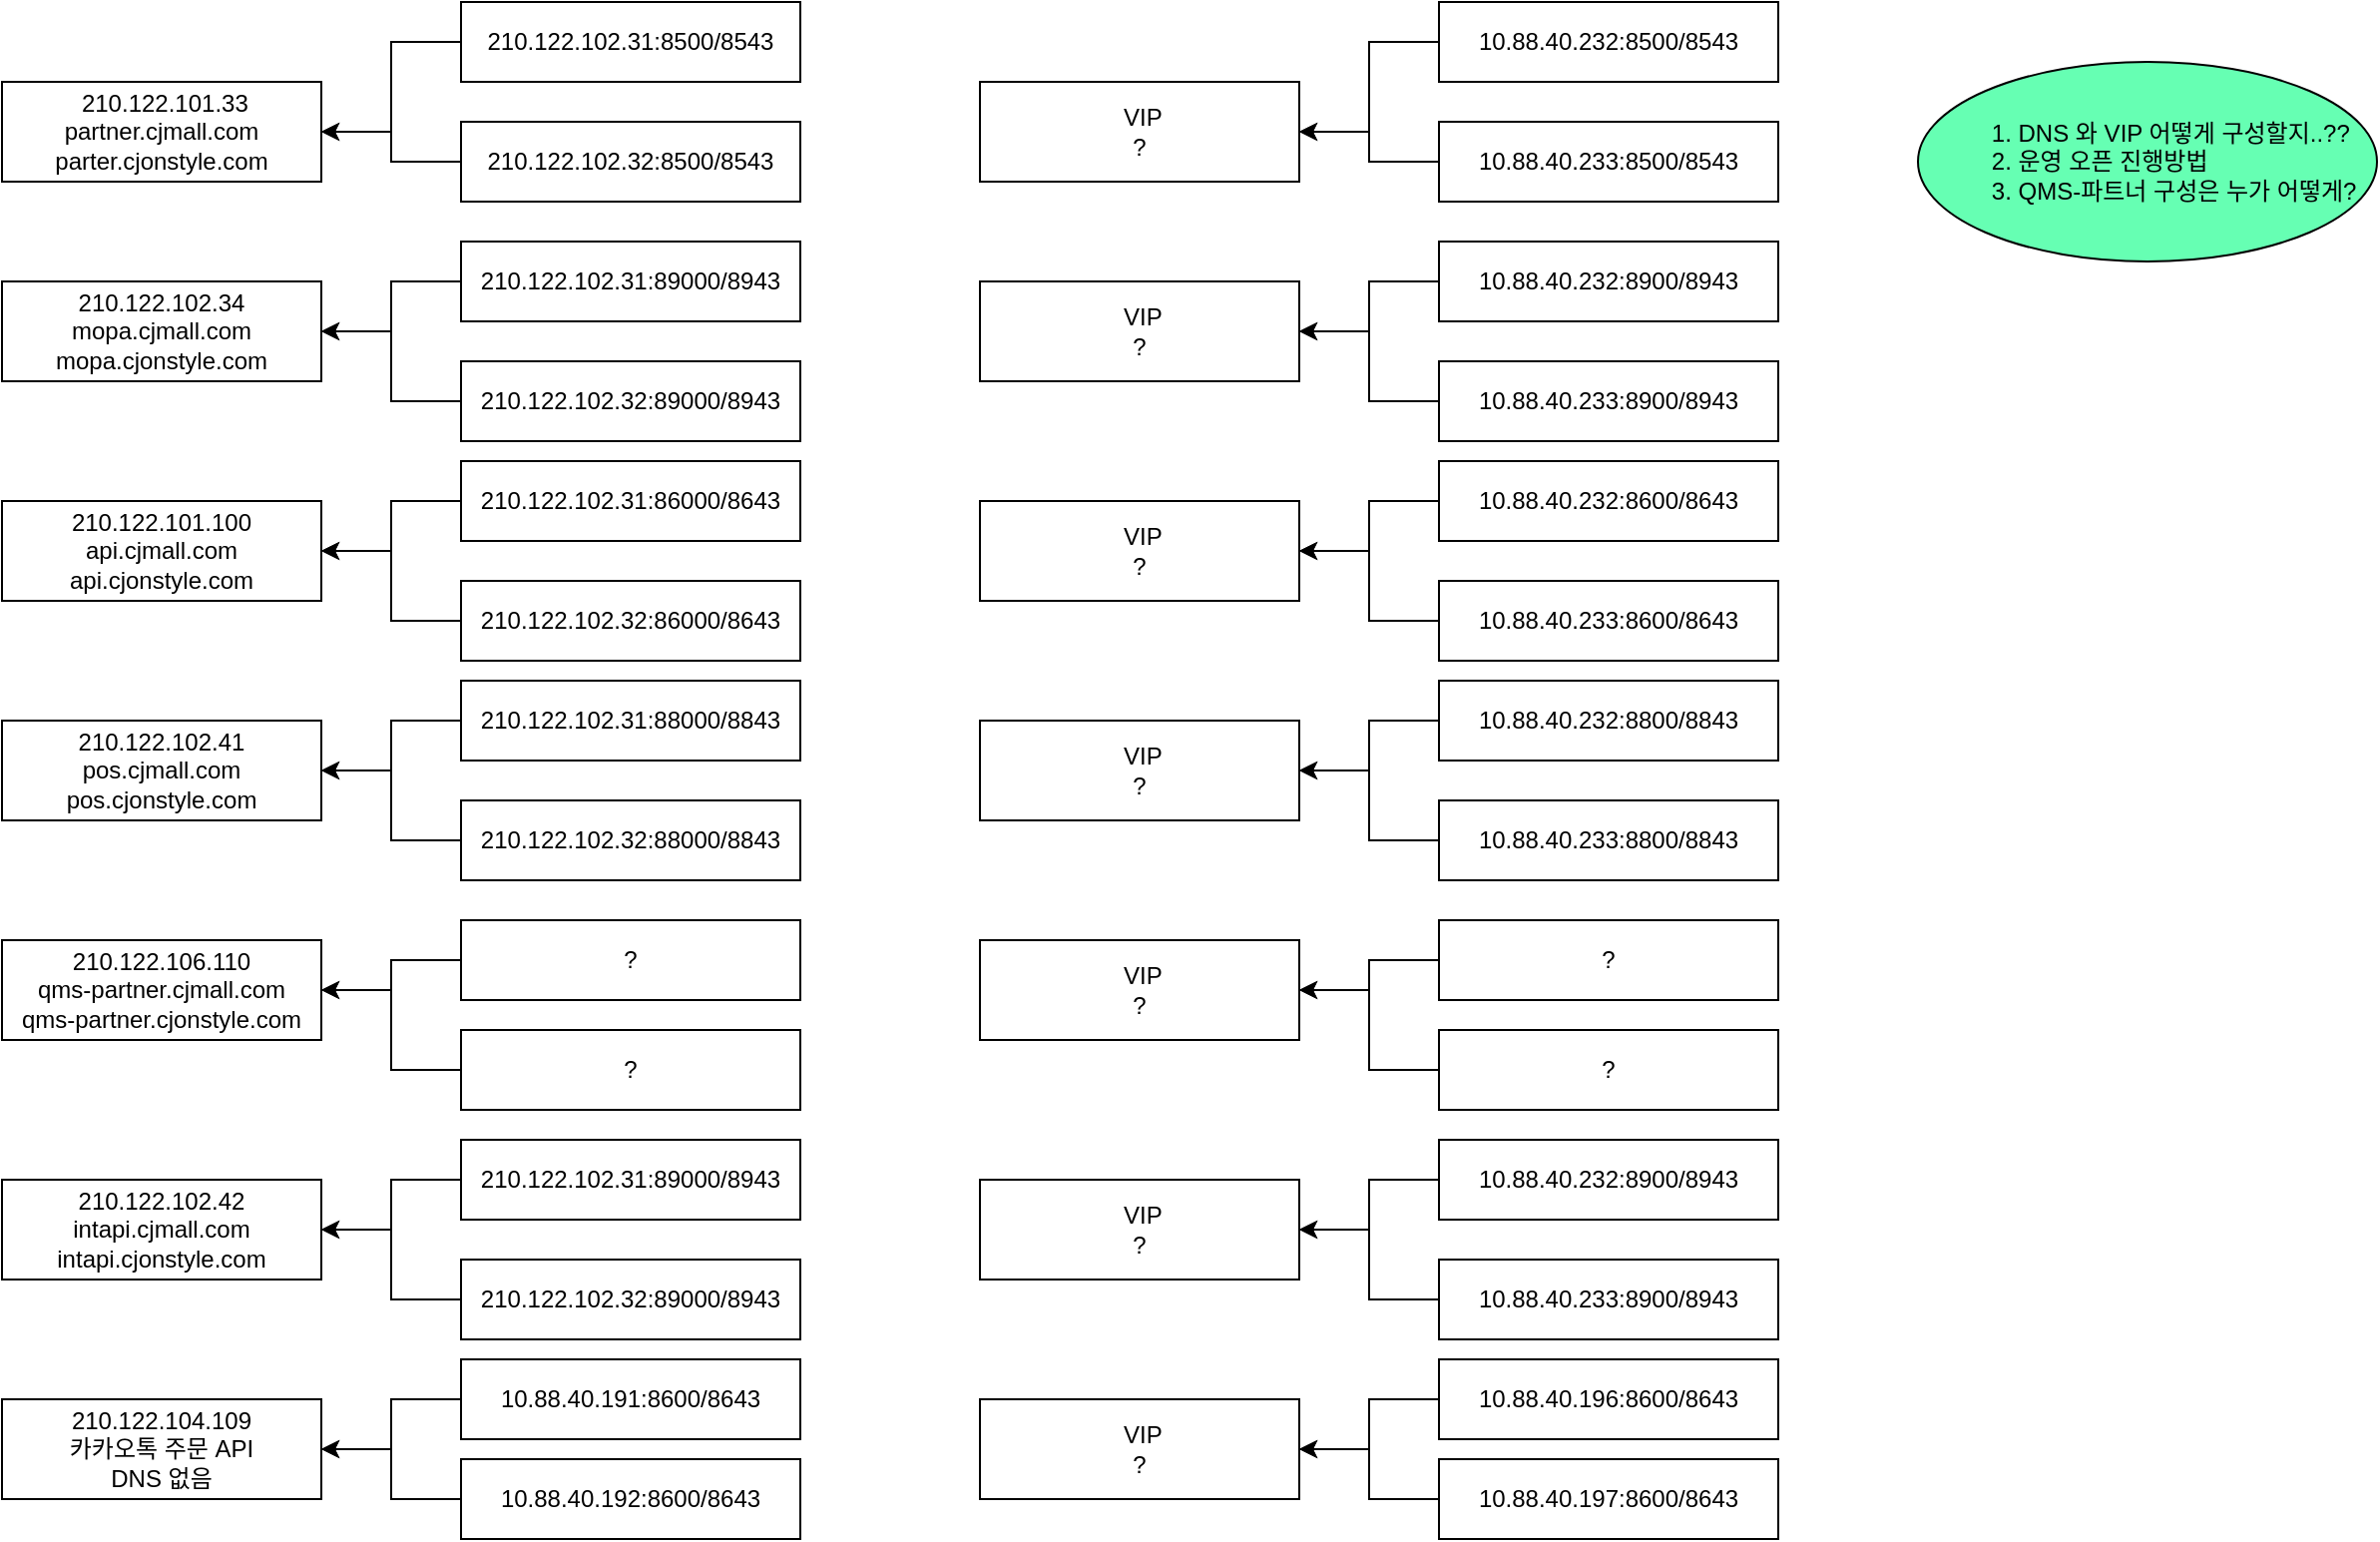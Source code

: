 <mxfile version="14.5.8" type="github">
  <diagram id="5hyMWRGSqQ4SlB6LDzxA" name="Page-1">
    <mxGraphModel dx="1422" dy="772" grid="1" gridSize="10" guides="1" tooltips="1" connect="1" arrows="1" fold="1" page="1" pageScale="1" pageWidth="827" pageHeight="1169" math="0" shadow="0">
      <root>
        <mxCell id="0" />
        <mxCell id="1" parent="0" />
        <mxCell id="tawx1T94hFqLpHu8qOPG-3" value="&amp;nbsp;210.122.101.33&lt;br&gt;partner.cjmall.com&lt;br&gt;parter.cjonstyle.com" style="rounded=0;whiteSpace=wrap;html=1;" vertex="1" parent="1">
          <mxGeometry x="40" y="70" width="160" height="50" as="geometry" />
        </mxCell>
        <mxCell id="tawx1T94hFqLpHu8qOPG-4" value="210.122.102.34&lt;br&gt;mopa.cjmall.com&lt;br&gt;mopa.cjonstyle.com" style="rounded=0;whiteSpace=wrap;html=1;" vertex="1" parent="1">
          <mxGeometry x="40" y="170" width="160" height="50" as="geometry" />
        </mxCell>
        <mxCell id="tawx1T94hFqLpHu8qOPG-5" value="210.122.101.100&lt;br&gt;api.cjmall.com&lt;br&gt;api.cjonstyle.com" style="rounded=0;whiteSpace=wrap;html=1;" vertex="1" parent="1">
          <mxGeometry x="40" y="280" width="160" height="50" as="geometry" />
        </mxCell>
        <mxCell id="tawx1T94hFqLpHu8qOPG-6" value="210.122.102.41&lt;br&gt;pos.cjmall.com&lt;br&gt;pos.cjonstyle.com" style="rounded=0;whiteSpace=wrap;html=1;" vertex="1" parent="1">
          <mxGeometry x="40" y="390" width="160" height="50" as="geometry" />
        </mxCell>
        <mxCell id="tawx1T94hFqLpHu8qOPG-7" value="210.122.106.110&lt;br&gt;qms-partner.cjmall.com&lt;br&gt;qms-partner.cjonstyle.com" style="rounded=0;whiteSpace=wrap;html=1;" vertex="1" parent="1">
          <mxGeometry x="40" y="500" width="160" height="50" as="geometry" />
        </mxCell>
        <mxCell id="tawx1T94hFqLpHu8qOPG-8" value="210.122.102.42&lt;br&gt;intapi.cjmall.com&lt;br&gt;intapi.cjonstyle.com" style="rounded=0;whiteSpace=wrap;html=1;" vertex="1" parent="1">
          <mxGeometry x="40" y="620" width="160" height="50" as="geometry" />
        </mxCell>
        <mxCell id="tawx1T94hFqLpHu8qOPG-9" value="210.122.104.109&lt;br&gt;카카오톡 주문 API&lt;br&gt;DNS 없음" style="rounded=0;whiteSpace=wrap;html=1;" vertex="1" parent="1">
          <mxGeometry x="40" y="730" width="160" height="50" as="geometry" />
        </mxCell>
        <mxCell id="tawx1T94hFqLpHu8qOPG-28" style="edgeStyle=orthogonalEdgeStyle;rounded=0;orthogonalLoop=1;jettySize=auto;html=1;" edge="1" parent="1" source="tawx1T94hFqLpHu8qOPG-11" target="tawx1T94hFqLpHu8qOPG-3">
          <mxGeometry relative="1" as="geometry" />
        </mxCell>
        <mxCell id="tawx1T94hFqLpHu8qOPG-11" value="210.122.102.31:8500/8543" style="rounded=0;whiteSpace=wrap;html=1;" vertex="1" parent="1">
          <mxGeometry x="270" y="30" width="170" height="40" as="geometry" />
        </mxCell>
        <mxCell id="tawx1T94hFqLpHu8qOPG-29" style="edgeStyle=orthogonalEdgeStyle;rounded=0;orthogonalLoop=1;jettySize=auto;html=1;entryX=1;entryY=0.5;entryDx=0;entryDy=0;" edge="1" parent="1" source="tawx1T94hFqLpHu8qOPG-12" target="tawx1T94hFqLpHu8qOPG-3">
          <mxGeometry relative="1" as="geometry" />
        </mxCell>
        <mxCell id="tawx1T94hFqLpHu8qOPG-12" value="210.122.102.32:8500/8543" style="rounded=0;whiteSpace=wrap;html=1;" vertex="1" parent="1">
          <mxGeometry x="270" y="90" width="170" height="40" as="geometry" />
        </mxCell>
        <mxCell id="tawx1T94hFqLpHu8qOPG-30" style="edgeStyle=orthogonalEdgeStyle;rounded=0;orthogonalLoop=1;jettySize=auto;html=1;" edge="1" parent="1" source="tawx1T94hFqLpHu8qOPG-13" target="tawx1T94hFqLpHu8qOPG-4">
          <mxGeometry relative="1" as="geometry" />
        </mxCell>
        <mxCell id="tawx1T94hFqLpHu8qOPG-13" value="210.122.102.31:89000/8943" style="rounded=0;whiteSpace=wrap;html=1;" vertex="1" parent="1">
          <mxGeometry x="270" y="150" width="170" height="40" as="geometry" />
        </mxCell>
        <mxCell id="tawx1T94hFqLpHu8qOPG-31" style="edgeStyle=orthogonalEdgeStyle;rounded=0;orthogonalLoop=1;jettySize=auto;html=1;entryX=1;entryY=0.5;entryDx=0;entryDy=0;" edge="1" parent="1" source="tawx1T94hFqLpHu8qOPG-14" target="tawx1T94hFqLpHu8qOPG-4">
          <mxGeometry relative="1" as="geometry" />
        </mxCell>
        <mxCell id="tawx1T94hFqLpHu8qOPG-14" value="&lt;span&gt;210.122.102.32:89000/8943&lt;/span&gt;" style="rounded=0;whiteSpace=wrap;html=1;" vertex="1" parent="1">
          <mxGeometry x="270" y="210" width="170" height="40" as="geometry" />
        </mxCell>
        <mxCell id="tawx1T94hFqLpHu8qOPG-32" style="edgeStyle=orthogonalEdgeStyle;rounded=0;orthogonalLoop=1;jettySize=auto;html=1;" edge="1" parent="1" source="tawx1T94hFqLpHu8qOPG-15" target="tawx1T94hFqLpHu8qOPG-5">
          <mxGeometry relative="1" as="geometry" />
        </mxCell>
        <mxCell id="tawx1T94hFqLpHu8qOPG-15" value="&lt;span&gt;210.122.102.31:86000/8643&lt;/span&gt;" style="rounded=0;whiteSpace=wrap;html=1;" vertex="1" parent="1">
          <mxGeometry x="270" y="260" width="170" height="40" as="geometry" />
        </mxCell>
        <mxCell id="tawx1T94hFqLpHu8qOPG-33" style="edgeStyle=orthogonalEdgeStyle;rounded=0;orthogonalLoop=1;jettySize=auto;html=1;" edge="1" parent="1" source="tawx1T94hFqLpHu8qOPG-16" target="tawx1T94hFqLpHu8qOPG-5">
          <mxGeometry relative="1" as="geometry" />
        </mxCell>
        <mxCell id="tawx1T94hFqLpHu8qOPG-16" value="&lt;span&gt;210.122.102.32:86000/8643&lt;/span&gt;" style="rounded=0;whiteSpace=wrap;html=1;" vertex="1" parent="1">
          <mxGeometry x="270" y="320" width="170" height="40" as="geometry" />
        </mxCell>
        <mxCell id="tawx1T94hFqLpHu8qOPG-34" style="edgeStyle=orthogonalEdgeStyle;rounded=0;orthogonalLoop=1;jettySize=auto;html=1;" edge="1" parent="1" source="tawx1T94hFqLpHu8qOPG-17" target="tawx1T94hFqLpHu8qOPG-6">
          <mxGeometry relative="1" as="geometry" />
        </mxCell>
        <mxCell id="tawx1T94hFqLpHu8qOPG-17" value="&lt;span&gt;210.122.102.31:88000/8843&lt;/span&gt;" style="rounded=0;whiteSpace=wrap;html=1;" vertex="1" parent="1">
          <mxGeometry x="270" y="370" width="170" height="40" as="geometry" />
        </mxCell>
        <mxCell id="tawx1T94hFqLpHu8qOPG-35" style="edgeStyle=orthogonalEdgeStyle;rounded=0;orthogonalLoop=1;jettySize=auto;html=1;" edge="1" parent="1" source="tawx1T94hFqLpHu8qOPG-18" target="tawx1T94hFqLpHu8qOPG-6">
          <mxGeometry relative="1" as="geometry" />
        </mxCell>
        <mxCell id="tawx1T94hFqLpHu8qOPG-18" value="&lt;span&gt;210.122.102.32:88000/8843&lt;/span&gt;" style="rounded=0;whiteSpace=wrap;html=1;" vertex="1" parent="1">
          <mxGeometry x="270" y="430" width="170" height="40" as="geometry" />
        </mxCell>
        <mxCell id="tawx1T94hFqLpHu8qOPG-38" style="edgeStyle=orthogonalEdgeStyle;rounded=0;orthogonalLoop=1;jettySize=auto;html=1;" edge="1" parent="1" source="tawx1T94hFqLpHu8qOPG-19" target="tawx1T94hFqLpHu8qOPG-8">
          <mxGeometry relative="1" as="geometry" />
        </mxCell>
        <mxCell id="tawx1T94hFqLpHu8qOPG-19" value="&lt;span&gt;210.122.102.31:89000/8943&lt;/span&gt;" style="rounded=0;whiteSpace=wrap;html=1;" vertex="1" parent="1">
          <mxGeometry x="270" y="600" width="170" height="40" as="geometry" />
        </mxCell>
        <mxCell id="tawx1T94hFqLpHu8qOPG-37" style="edgeStyle=orthogonalEdgeStyle;rounded=0;orthogonalLoop=1;jettySize=auto;html=1;" edge="1" parent="1" source="tawx1T94hFqLpHu8qOPG-23" target="tawx1T94hFqLpHu8qOPG-7">
          <mxGeometry relative="1" as="geometry" />
        </mxCell>
        <mxCell id="tawx1T94hFqLpHu8qOPG-23" value="&lt;span&gt;?&lt;/span&gt;" style="rounded=0;whiteSpace=wrap;html=1;" vertex="1" parent="1">
          <mxGeometry x="270" y="545" width="170" height="40" as="geometry" />
        </mxCell>
        <mxCell id="tawx1T94hFqLpHu8qOPG-36" style="edgeStyle=orthogonalEdgeStyle;rounded=0;orthogonalLoop=1;jettySize=auto;html=1;" edge="1" parent="1" source="tawx1T94hFqLpHu8qOPG-24" target="tawx1T94hFqLpHu8qOPG-7">
          <mxGeometry relative="1" as="geometry" />
        </mxCell>
        <mxCell id="tawx1T94hFqLpHu8qOPG-24" value="&lt;span&gt;?&lt;/span&gt;" style="rounded=0;whiteSpace=wrap;html=1;" vertex="1" parent="1">
          <mxGeometry x="270" y="490" width="170" height="40" as="geometry" />
        </mxCell>
        <mxCell id="tawx1T94hFqLpHu8qOPG-39" style="edgeStyle=orthogonalEdgeStyle;rounded=0;orthogonalLoop=1;jettySize=auto;html=1;" edge="1" parent="1" source="tawx1T94hFqLpHu8qOPG-25" target="tawx1T94hFqLpHu8qOPG-8">
          <mxGeometry relative="1" as="geometry" />
        </mxCell>
        <mxCell id="tawx1T94hFqLpHu8qOPG-25" value="&lt;span&gt;210.122.102.32:89000/8943&lt;/span&gt;" style="rounded=0;whiteSpace=wrap;html=1;" vertex="1" parent="1">
          <mxGeometry x="270" y="660" width="170" height="40" as="geometry" />
        </mxCell>
        <mxCell id="tawx1T94hFqLpHu8qOPG-40" style="edgeStyle=orthogonalEdgeStyle;rounded=0;orthogonalLoop=1;jettySize=auto;html=1;" edge="1" parent="1" source="tawx1T94hFqLpHu8qOPG-26" target="tawx1T94hFqLpHu8qOPG-9">
          <mxGeometry relative="1" as="geometry" />
        </mxCell>
        <mxCell id="tawx1T94hFqLpHu8qOPG-26" value="10.88.40.191:8600/8643" style="rounded=0;whiteSpace=wrap;html=1;" vertex="1" parent="1">
          <mxGeometry x="270" y="710" width="170" height="40" as="geometry" />
        </mxCell>
        <mxCell id="tawx1T94hFqLpHu8qOPG-41" style="edgeStyle=orthogonalEdgeStyle;rounded=0;orthogonalLoop=1;jettySize=auto;html=1;" edge="1" parent="1" source="tawx1T94hFqLpHu8qOPG-27" target="tawx1T94hFqLpHu8qOPG-9">
          <mxGeometry relative="1" as="geometry" />
        </mxCell>
        <mxCell id="tawx1T94hFqLpHu8qOPG-27" value="&lt;span&gt;10.88.40.192:8600/8643&lt;/span&gt;" style="rounded=0;whiteSpace=wrap;html=1;" vertex="1" parent="1">
          <mxGeometry x="270" y="760" width="170" height="40" as="geometry" />
        </mxCell>
        <mxCell id="tawx1T94hFqLpHu8qOPG-42" value="&amp;nbsp;VIP&lt;br&gt;?" style="rounded=0;whiteSpace=wrap;html=1;" vertex="1" parent="1">
          <mxGeometry x="530" y="70" width="160" height="50" as="geometry" />
        </mxCell>
        <mxCell id="tawx1T94hFqLpHu8qOPG-43" value="&amp;nbsp;VIP&lt;br&gt;?" style="rounded=0;whiteSpace=wrap;html=1;" vertex="1" parent="1">
          <mxGeometry x="530" y="170" width="160" height="50" as="geometry" />
        </mxCell>
        <mxCell id="tawx1T94hFqLpHu8qOPG-44" value="&amp;nbsp;VIP&lt;br&gt;?" style="rounded=0;whiteSpace=wrap;html=1;" vertex="1" parent="1">
          <mxGeometry x="530" y="280" width="160" height="50" as="geometry" />
        </mxCell>
        <mxCell id="tawx1T94hFqLpHu8qOPG-45" value="&amp;nbsp;VIP&lt;br&gt;?" style="rounded=0;whiteSpace=wrap;html=1;" vertex="1" parent="1">
          <mxGeometry x="530" y="390" width="160" height="50" as="geometry" />
        </mxCell>
        <mxCell id="tawx1T94hFqLpHu8qOPG-46" value="&amp;nbsp;VIP&lt;br&gt;?" style="rounded=0;whiteSpace=wrap;html=1;" vertex="1" parent="1">
          <mxGeometry x="530" y="500" width="160" height="50" as="geometry" />
        </mxCell>
        <mxCell id="tawx1T94hFqLpHu8qOPG-47" value="&amp;nbsp;VIP&lt;br&gt;?" style="rounded=0;whiteSpace=wrap;html=1;" vertex="1" parent="1">
          <mxGeometry x="530" y="620" width="160" height="50" as="geometry" />
        </mxCell>
        <mxCell id="tawx1T94hFqLpHu8qOPG-48" value="&amp;nbsp;VIP&lt;br&gt;?" style="rounded=0;whiteSpace=wrap;html=1;" vertex="1" parent="1">
          <mxGeometry x="530" y="730" width="160" height="50" as="geometry" />
        </mxCell>
        <mxCell id="tawx1T94hFqLpHu8qOPG-49" style="edgeStyle=orthogonalEdgeStyle;rounded=0;orthogonalLoop=1;jettySize=auto;html=1;" edge="1" parent="1" source="tawx1T94hFqLpHu8qOPG-50" target="tawx1T94hFqLpHu8qOPG-42">
          <mxGeometry relative="1" as="geometry" />
        </mxCell>
        <mxCell id="tawx1T94hFqLpHu8qOPG-50" value="10.88.40.232:8500/8543" style="rounded=0;whiteSpace=wrap;html=1;" vertex="1" parent="1">
          <mxGeometry x="760" y="30" width="170" height="40" as="geometry" />
        </mxCell>
        <mxCell id="tawx1T94hFqLpHu8qOPG-51" style="edgeStyle=orthogonalEdgeStyle;rounded=0;orthogonalLoop=1;jettySize=auto;html=1;entryX=1;entryY=0.5;entryDx=0;entryDy=0;" edge="1" parent="1" source="tawx1T94hFqLpHu8qOPG-52" target="tawx1T94hFqLpHu8qOPG-42">
          <mxGeometry relative="1" as="geometry" />
        </mxCell>
        <mxCell id="tawx1T94hFqLpHu8qOPG-52" value="10.88.40.233:8500/8543" style="rounded=0;whiteSpace=wrap;html=1;" vertex="1" parent="1">
          <mxGeometry x="760" y="90" width="170" height="40" as="geometry" />
        </mxCell>
        <mxCell id="tawx1T94hFqLpHu8qOPG-53" style="edgeStyle=orthogonalEdgeStyle;rounded=0;orthogonalLoop=1;jettySize=auto;html=1;" edge="1" parent="1" source="tawx1T94hFqLpHu8qOPG-54" target="tawx1T94hFqLpHu8qOPG-43">
          <mxGeometry relative="1" as="geometry" />
        </mxCell>
        <mxCell id="tawx1T94hFqLpHu8qOPG-54" value="10.88.40.232:8900/8943" style="rounded=0;whiteSpace=wrap;html=1;" vertex="1" parent="1">
          <mxGeometry x="760" y="150" width="170" height="40" as="geometry" />
        </mxCell>
        <mxCell id="tawx1T94hFqLpHu8qOPG-55" style="edgeStyle=orthogonalEdgeStyle;rounded=0;orthogonalLoop=1;jettySize=auto;html=1;entryX=1;entryY=0.5;entryDx=0;entryDy=0;" edge="1" parent="1" source="tawx1T94hFqLpHu8qOPG-56" target="tawx1T94hFqLpHu8qOPG-43">
          <mxGeometry relative="1" as="geometry" />
        </mxCell>
        <mxCell id="tawx1T94hFqLpHu8qOPG-56" value="10.88.40.233:8900/8943" style="rounded=0;whiteSpace=wrap;html=1;" vertex="1" parent="1">
          <mxGeometry x="760" y="210" width="170" height="40" as="geometry" />
        </mxCell>
        <mxCell id="tawx1T94hFqLpHu8qOPG-57" style="edgeStyle=orthogonalEdgeStyle;rounded=0;orthogonalLoop=1;jettySize=auto;html=1;" edge="1" parent="1" source="tawx1T94hFqLpHu8qOPG-58" target="tawx1T94hFqLpHu8qOPG-44">
          <mxGeometry relative="1" as="geometry" />
        </mxCell>
        <mxCell id="tawx1T94hFqLpHu8qOPG-58" value="10.88.40.232:8600/8643" style="rounded=0;whiteSpace=wrap;html=1;" vertex="1" parent="1">
          <mxGeometry x="760" y="260" width="170" height="40" as="geometry" />
        </mxCell>
        <mxCell id="tawx1T94hFqLpHu8qOPG-59" style="edgeStyle=orthogonalEdgeStyle;rounded=0;orthogonalLoop=1;jettySize=auto;html=1;" edge="1" parent="1" source="tawx1T94hFqLpHu8qOPG-60" target="tawx1T94hFqLpHu8qOPG-44">
          <mxGeometry relative="1" as="geometry" />
        </mxCell>
        <mxCell id="tawx1T94hFqLpHu8qOPG-60" value="10.88.40.233:8600/8643" style="rounded=0;whiteSpace=wrap;html=1;" vertex="1" parent="1">
          <mxGeometry x="760" y="320" width="170" height="40" as="geometry" />
        </mxCell>
        <mxCell id="tawx1T94hFqLpHu8qOPG-61" style="edgeStyle=orthogonalEdgeStyle;rounded=0;orthogonalLoop=1;jettySize=auto;html=1;" edge="1" parent="1" source="tawx1T94hFqLpHu8qOPG-62" target="tawx1T94hFqLpHu8qOPG-45">
          <mxGeometry relative="1" as="geometry" />
        </mxCell>
        <mxCell id="tawx1T94hFqLpHu8qOPG-62" value="10.88.40.232:8800/8843" style="rounded=0;whiteSpace=wrap;html=1;" vertex="1" parent="1">
          <mxGeometry x="760" y="370" width="170" height="40" as="geometry" />
        </mxCell>
        <mxCell id="tawx1T94hFqLpHu8qOPG-63" style="edgeStyle=orthogonalEdgeStyle;rounded=0;orthogonalLoop=1;jettySize=auto;html=1;" edge="1" parent="1" source="tawx1T94hFqLpHu8qOPG-64" target="tawx1T94hFqLpHu8qOPG-45">
          <mxGeometry relative="1" as="geometry" />
        </mxCell>
        <mxCell id="tawx1T94hFqLpHu8qOPG-64" value="10.88.40.233:8800/8843" style="rounded=0;whiteSpace=wrap;html=1;" vertex="1" parent="1">
          <mxGeometry x="760" y="430" width="170" height="40" as="geometry" />
        </mxCell>
        <mxCell id="tawx1T94hFqLpHu8qOPG-65" style="edgeStyle=orthogonalEdgeStyle;rounded=0;orthogonalLoop=1;jettySize=auto;html=1;" edge="1" parent="1" source="tawx1T94hFqLpHu8qOPG-66" target="tawx1T94hFqLpHu8qOPG-47">
          <mxGeometry relative="1" as="geometry" />
        </mxCell>
        <mxCell id="tawx1T94hFqLpHu8qOPG-66" value="10.88.40.232:8900/8943" style="rounded=0;whiteSpace=wrap;html=1;" vertex="1" parent="1">
          <mxGeometry x="760" y="600" width="170" height="40" as="geometry" />
        </mxCell>
        <mxCell id="tawx1T94hFqLpHu8qOPG-67" style="edgeStyle=orthogonalEdgeStyle;rounded=0;orthogonalLoop=1;jettySize=auto;html=1;" edge="1" parent="1" source="tawx1T94hFqLpHu8qOPG-68" target="tawx1T94hFqLpHu8qOPG-46">
          <mxGeometry relative="1" as="geometry" />
        </mxCell>
        <mxCell id="tawx1T94hFqLpHu8qOPG-68" value="&lt;span&gt;?&lt;/span&gt;" style="rounded=0;whiteSpace=wrap;html=1;" vertex="1" parent="1">
          <mxGeometry x="760" y="545" width="170" height="40" as="geometry" />
        </mxCell>
        <mxCell id="tawx1T94hFqLpHu8qOPG-69" style="edgeStyle=orthogonalEdgeStyle;rounded=0;orthogonalLoop=1;jettySize=auto;html=1;" edge="1" parent="1" source="tawx1T94hFqLpHu8qOPG-70" target="tawx1T94hFqLpHu8qOPG-46">
          <mxGeometry relative="1" as="geometry" />
        </mxCell>
        <mxCell id="tawx1T94hFqLpHu8qOPG-70" value="&lt;span&gt;?&lt;/span&gt;" style="rounded=0;whiteSpace=wrap;html=1;" vertex="1" parent="1">
          <mxGeometry x="760" y="490" width="170" height="40" as="geometry" />
        </mxCell>
        <mxCell id="tawx1T94hFqLpHu8qOPG-71" style="edgeStyle=orthogonalEdgeStyle;rounded=0;orthogonalLoop=1;jettySize=auto;html=1;" edge="1" parent="1" source="tawx1T94hFqLpHu8qOPG-72" target="tawx1T94hFqLpHu8qOPG-47">
          <mxGeometry relative="1" as="geometry" />
        </mxCell>
        <mxCell id="tawx1T94hFqLpHu8qOPG-72" value="10.88.40.233:8900/8943" style="rounded=0;whiteSpace=wrap;html=1;" vertex="1" parent="1">
          <mxGeometry x="760" y="660" width="170" height="40" as="geometry" />
        </mxCell>
        <mxCell id="tawx1T94hFqLpHu8qOPG-73" style="edgeStyle=orthogonalEdgeStyle;rounded=0;orthogonalLoop=1;jettySize=auto;html=1;" edge="1" parent="1" source="tawx1T94hFqLpHu8qOPG-74" target="tawx1T94hFqLpHu8qOPG-48">
          <mxGeometry relative="1" as="geometry" />
        </mxCell>
        <mxCell id="tawx1T94hFqLpHu8qOPG-74" value="10.88.40.196:8600/8643" style="rounded=0;whiteSpace=wrap;html=1;" vertex="1" parent="1">
          <mxGeometry x="760" y="710" width="170" height="40" as="geometry" />
        </mxCell>
        <mxCell id="tawx1T94hFqLpHu8qOPG-75" style="edgeStyle=orthogonalEdgeStyle;rounded=0;orthogonalLoop=1;jettySize=auto;html=1;" edge="1" parent="1" source="tawx1T94hFqLpHu8qOPG-76" target="tawx1T94hFqLpHu8qOPG-48">
          <mxGeometry relative="1" as="geometry" />
        </mxCell>
        <mxCell id="tawx1T94hFqLpHu8qOPG-76" value="10.88.40.197:8600/8643" style="rounded=0;whiteSpace=wrap;html=1;" vertex="1" parent="1">
          <mxGeometry x="760" y="760" width="170" height="40" as="geometry" />
        </mxCell>
        <mxCell id="tawx1T94hFqLpHu8qOPG-79" value="&lt;ol style=&quot;text-align: right&quot;&gt;&lt;li style=&quot;text-align: justify&quot;&gt;DNS 와 VIP 어떻게 구성할지..??&lt;/li&gt;&lt;li style=&quot;text-align: justify&quot;&gt;운영 오픈 진행방법&lt;/li&gt;&lt;li style=&quot;text-align: justify&quot;&gt;QMS-파트너 구성은 누가 어떻게?&lt;/li&gt;&lt;/ol&gt;" style="ellipse;whiteSpace=wrap;html=1;fillColor=#66FFB3;" vertex="1" parent="1">
          <mxGeometry x="1000" y="60" width="230" height="100" as="geometry" />
        </mxCell>
      </root>
    </mxGraphModel>
  </diagram>
</mxfile>
